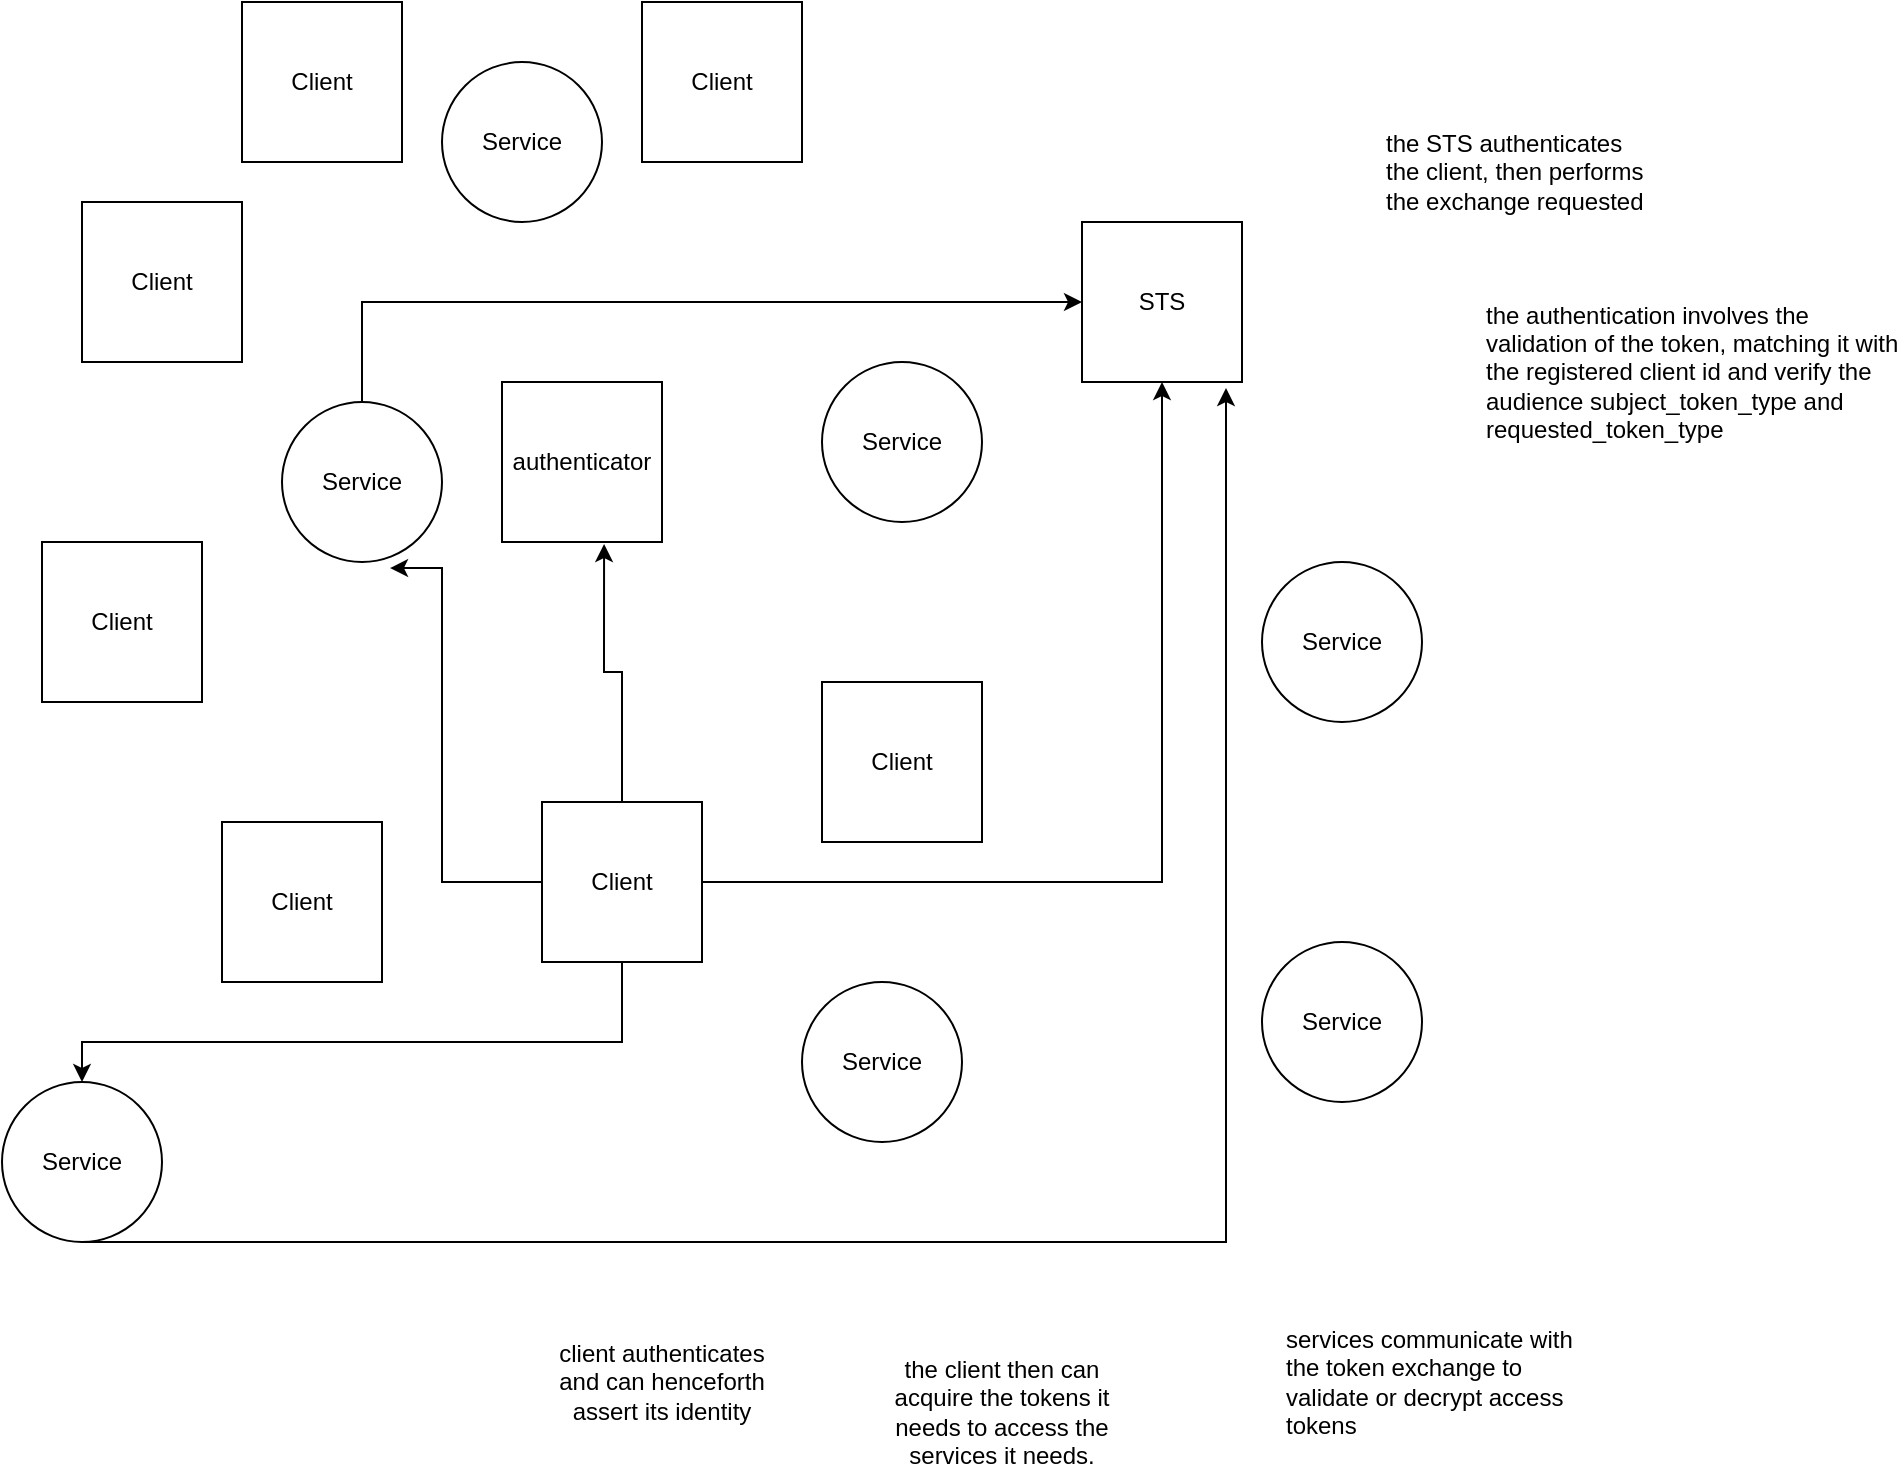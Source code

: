 <mxfile version="18.1.2" type="github" pages="3">
  <diagram id="YVrJ-4OCrlVwxC4zB-cr" name="General">
    <mxGraphModel dx="838" dy="744" grid="1" gridSize="10" guides="1" tooltips="1" connect="1" arrows="1" fold="1" page="1" pageScale="1" pageWidth="1100" pageHeight="850" math="0" shadow="0">
      <root>
        <mxCell id="0" />
        <mxCell id="1" parent="0" />
        <mxCell id="ehPD7D3Yyg8powB8N1Of-1" value="authenticator" style="whiteSpace=wrap;html=1;aspect=fixed;" parent="1" vertex="1">
          <mxGeometry x="290" y="200" width="80" height="80" as="geometry" />
        </mxCell>
        <mxCell id="ehPD7D3Yyg8powB8N1Of-2" value="STS" style="whiteSpace=wrap;html=1;aspect=fixed;" parent="1" vertex="1">
          <mxGeometry x="580" y="120" width="80" height="80" as="geometry" />
        </mxCell>
        <mxCell id="ehPD7D3Yyg8powB8N1Of-3" value="Client" style="whiteSpace=wrap;html=1;aspect=fixed;" parent="1" vertex="1">
          <mxGeometry x="80" y="110" width="80" height="80" as="geometry" />
        </mxCell>
        <mxCell id="ehPD7D3Yyg8powB8N1Of-17" style="edgeStyle=orthogonalEdgeStyle;rounded=0;orthogonalLoop=1;jettySize=auto;html=1;entryX=0.638;entryY=1.013;entryDx=0;entryDy=0;entryPerimeter=0;" parent="1" source="ehPD7D3Yyg8powB8N1Of-4" target="ehPD7D3Yyg8powB8N1Of-1" edge="1">
          <mxGeometry relative="1" as="geometry" />
        </mxCell>
        <mxCell id="ehPD7D3Yyg8powB8N1Of-18" style="edgeStyle=orthogonalEdgeStyle;rounded=0;orthogonalLoop=1;jettySize=auto;html=1;entryX=0.675;entryY=1.038;entryDx=0;entryDy=0;entryPerimeter=0;" parent="1" source="ehPD7D3Yyg8powB8N1Of-4" target="ehPD7D3Yyg8powB8N1Of-12" edge="1">
          <mxGeometry relative="1" as="geometry">
            <Array as="points">
              <mxPoint x="260" y="450" />
              <mxPoint x="260" y="293" />
            </Array>
          </mxGeometry>
        </mxCell>
        <mxCell id="ehPD7D3Yyg8powB8N1Of-19" style="edgeStyle=orthogonalEdgeStyle;rounded=0;orthogonalLoop=1;jettySize=auto;html=1;" parent="1" source="ehPD7D3Yyg8powB8N1Of-4" target="ehPD7D3Yyg8powB8N1Of-2" edge="1">
          <mxGeometry relative="1" as="geometry" />
        </mxCell>
        <mxCell id="ehPD7D3Yyg8powB8N1Of-20" style="edgeStyle=orthogonalEdgeStyle;rounded=0;orthogonalLoop=1;jettySize=auto;html=1;" parent="1" source="ehPD7D3Yyg8powB8N1Of-4" target="ehPD7D3Yyg8powB8N1Of-13" edge="1">
          <mxGeometry relative="1" as="geometry">
            <Array as="points">
              <mxPoint x="350" y="530" />
            </Array>
          </mxGeometry>
        </mxCell>
        <mxCell id="ehPD7D3Yyg8powB8N1Of-4" value="Client" style="whiteSpace=wrap;html=1;aspect=fixed;" parent="1" vertex="1">
          <mxGeometry x="310" y="410" width="80" height="80" as="geometry" />
        </mxCell>
        <mxCell id="ehPD7D3Yyg8powB8N1Of-5" value="Client" style="whiteSpace=wrap;html=1;aspect=fixed;" parent="1" vertex="1">
          <mxGeometry x="60" y="280" width="80" height="80" as="geometry" />
        </mxCell>
        <mxCell id="ehPD7D3Yyg8powB8N1Of-6" value="Client" style="whiteSpace=wrap;html=1;aspect=fixed;" parent="1" vertex="1">
          <mxGeometry x="160" y="10" width="80" height="80" as="geometry" />
        </mxCell>
        <mxCell id="ehPD7D3Yyg8powB8N1Of-7" value="Client" style="whiteSpace=wrap;html=1;aspect=fixed;" parent="1" vertex="1">
          <mxGeometry x="150" y="420" width="80" height="80" as="geometry" />
        </mxCell>
        <mxCell id="ehPD7D3Yyg8powB8N1Of-8" value="Client" style="whiteSpace=wrap;html=1;aspect=fixed;" parent="1" vertex="1">
          <mxGeometry x="360" y="10" width="80" height="80" as="geometry" />
        </mxCell>
        <mxCell id="ehPD7D3Yyg8powB8N1Of-9" value="Client" style="whiteSpace=wrap;html=1;aspect=fixed;" parent="1" vertex="1">
          <mxGeometry x="450" y="350" width="80" height="80" as="geometry" />
        </mxCell>
        <mxCell id="ehPD7D3Yyg8powB8N1Of-10" value="Service" style="ellipse;whiteSpace=wrap;html=1;aspect=fixed;" parent="1" vertex="1">
          <mxGeometry x="440" y="500" width="80" height="80" as="geometry" />
        </mxCell>
        <mxCell id="ehPD7D3Yyg8powB8N1Of-11" value="Service" style="ellipse;whiteSpace=wrap;html=1;aspect=fixed;" parent="1" vertex="1">
          <mxGeometry x="260" y="40" width="80" height="80" as="geometry" />
        </mxCell>
        <mxCell id="7N7fR89nuQmcwuyF4sBW-2" style="edgeStyle=orthogonalEdgeStyle;rounded=0;orthogonalLoop=1;jettySize=auto;html=1;" edge="1" parent="1" source="ehPD7D3Yyg8powB8N1Of-12" target="ehPD7D3Yyg8powB8N1Of-2">
          <mxGeometry relative="1" as="geometry">
            <Array as="points">
              <mxPoint x="220" y="160" />
            </Array>
          </mxGeometry>
        </mxCell>
        <mxCell id="ehPD7D3Yyg8powB8N1Of-12" value="Service" style="ellipse;whiteSpace=wrap;html=1;aspect=fixed;" parent="1" vertex="1">
          <mxGeometry x="180" y="210" width="80" height="80" as="geometry" />
        </mxCell>
        <mxCell id="X4Kf2DB4qoyn9mGoZTyT-1" style="edgeStyle=orthogonalEdgeStyle;rounded=0;orthogonalLoop=1;jettySize=auto;html=1;entryX=0.9;entryY=1.038;entryDx=0;entryDy=0;entryPerimeter=0;" edge="1" parent="1" source="ehPD7D3Yyg8powB8N1Of-13" target="ehPD7D3Yyg8powB8N1Of-2">
          <mxGeometry relative="1" as="geometry">
            <Array as="points">
              <mxPoint x="652" y="630" />
            </Array>
          </mxGeometry>
        </mxCell>
        <mxCell id="ehPD7D3Yyg8powB8N1Of-13" value="Service" style="ellipse;whiteSpace=wrap;html=1;aspect=fixed;" parent="1" vertex="1">
          <mxGeometry x="40" y="550" width="80" height="80" as="geometry" />
        </mxCell>
        <mxCell id="ehPD7D3Yyg8powB8N1Of-14" value="Service" style="ellipse;whiteSpace=wrap;html=1;aspect=fixed;" parent="1" vertex="1">
          <mxGeometry x="670" y="290" width="80" height="80" as="geometry" />
        </mxCell>
        <mxCell id="ehPD7D3Yyg8powB8N1Of-15" value="Service" style="ellipse;whiteSpace=wrap;html=1;aspect=fixed;" parent="1" vertex="1">
          <mxGeometry x="450" y="190" width="80" height="80" as="geometry" />
        </mxCell>
        <mxCell id="ehPD7D3Yyg8powB8N1Of-16" value="Service" style="ellipse;whiteSpace=wrap;html=1;aspect=fixed;" parent="1" vertex="1">
          <mxGeometry x="670" y="480" width="80" height="80" as="geometry" />
        </mxCell>
        <mxCell id="ehPD7D3Yyg8powB8N1Of-21" value="client authenticates and can henceforth assert its identity" style="text;html=1;strokeColor=none;fillColor=none;align=center;verticalAlign=middle;whiteSpace=wrap;rounded=0;" parent="1" vertex="1">
          <mxGeometry x="310" y="675" width="120" height="50" as="geometry" />
        </mxCell>
        <mxCell id="ehPD7D3Yyg8powB8N1Of-23" value="the client then can acquire the tokens it needs to access the services it needs." style="text;html=1;strokeColor=none;fillColor=none;align=center;verticalAlign=middle;whiteSpace=wrap;rounded=0;" parent="1" vertex="1">
          <mxGeometry x="480" y="690" width="120" height="50" as="geometry" />
        </mxCell>
        <mxCell id="7N7fR89nuQmcwuyF4sBW-4" value="services communicate with the token exchange to validate or decrypt access tokens" style="text;html=1;strokeColor=none;fillColor=none;align=left;verticalAlign=middle;whiteSpace=wrap;rounded=0;" vertex="1" parent="1">
          <mxGeometry x="680" y="680" width="150" height="40" as="geometry" />
        </mxCell>
        <mxCell id="7N7fR89nuQmcwuyF4sBW-5" value="the STS authenticates the client, then performs the exchange requested" style="text;html=1;strokeColor=none;fillColor=none;align=left;verticalAlign=middle;whiteSpace=wrap;rounded=0;" vertex="1" parent="1">
          <mxGeometry x="730" y="80" width="140" height="30" as="geometry" />
        </mxCell>
        <mxCell id="X4Kf2DB4qoyn9mGoZTyT-2" value="the authentication involves the validation of the token, matching it with the registered client id and verify the audience subject_token_type and requested_token_type" style="text;html=1;strokeColor=none;fillColor=none;align=left;verticalAlign=middle;whiteSpace=wrap;rounded=0;" vertex="1" parent="1">
          <mxGeometry x="780" y="180" width="210" height="30" as="geometry" />
        </mxCell>
      </root>
    </mxGraphModel>
  </diagram>
  <diagram id="UWZ0nsKvOJkC-e7fJ5gk" name="anatomy">
    <mxGraphModel dx="838" dy="744" grid="1" gridSize="10" guides="1" tooltips="1" connect="1" arrows="1" fold="1" page="1" pageScale="1" pageWidth="1100" pageHeight="850" math="0" shadow="0">
      <root>
        <mxCell id="0" />
        <mxCell id="1" parent="0" />
        <mxCell id="aa8GGaYEE2ObPrm9NSy6-1" value="anatomy of a token" style="text;html=1;strokeColor=none;fillColor=none;align=left;verticalAlign=middle;whiteSpace=wrap;rounded=0;" vertex="1" parent="1">
          <mxGeometry x="40" y="50" width="140" height="30" as="geometry" />
        </mxCell>
        <mxCell id="aa8GGaYEE2ObPrm9NSy6-2" value="header.payload.signature" style="text;html=1;strokeColor=none;fillColor=none;align=left;verticalAlign=middle;whiteSpace=wrap;rounded=0;" vertex="1" parent="1">
          <mxGeometry x="20" y="100" width="60" height="30" as="geometry" />
        </mxCell>
        <mxCell id="aa8GGaYEE2ObPrm9NSy6-3" value="the exchange will possibly modify the header, certainly the signature but the payload remains intact." style="text;html=1;strokeColor=none;fillColor=none;align=left;verticalAlign=middle;whiteSpace=wrap;rounded=0;" vertex="1" parent="1">
          <mxGeometry x="250" y="120" width="290" height="30" as="geometry" />
        </mxCell>
        <mxCell id="aa8GGaYEE2ObPrm9NSy6-4" value="the output token might echo the payload or discard and replace it with a payload of its own." style="text;html=1;strokeColor=none;fillColor=none;align=left;verticalAlign=middle;whiteSpace=wrap;rounded=0;" vertex="1" parent="1">
          <mxGeometry x="250" y="230" width="290" height="30" as="geometry" />
        </mxCell>
      </root>
    </mxGraphModel>
  </diagram>
  <diagram id="FKdYvpjDs7IDzHLWoXFI" name="Classes">
    <mxGraphModel dx="838" dy="744" grid="1" gridSize="10" guides="1" tooltips="1" connect="1" arrows="1" fold="1" page="1" pageScale="1" pageWidth="1100" pageHeight="850" math="0" shadow="0">
      <root>
        <mxCell id="0" />
        <mxCell id="1" parent="0" />
        <mxCell id="RuVR8CBOVKHGjoYvXoHK-1" value="Issuer" style="swimlane;fontStyle=1;align=center;verticalAlign=top;childLayout=stackLayout;horizontal=1;startSize=26;horizontalStack=0;resizeParent=1;resizeParentMax=0;resizeLast=0;collapsible=1;marginBottom=0;" vertex="1" parent="1">
          <mxGeometry x="40" y="470" width="160" height="86" as="geometry" />
        </mxCell>
        <mxCell id="RuVR8CBOVKHGjoYvXoHK-2" value="+ field: type" style="text;strokeColor=none;fillColor=none;align=left;verticalAlign=top;spacingLeft=4;spacingRight=4;overflow=hidden;rotatable=0;points=[[0,0.5],[1,0.5]];portConstraint=eastwest;" vertex="1" parent="RuVR8CBOVKHGjoYvXoHK-1">
          <mxGeometry y="26" width="160" height="26" as="geometry" />
        </mxCell>
        <mxCell id="RuVR8CBOVKHGjoYvXoHK-3" value="" style="line;strokeWidth=1;fillColor=none;align=left;verticalAlign=middle;spacingTop=-1;spacingLeft=3;spacingRight=3;rotatable=0;labelPosition=right;points=[];portConstraint=eastwest;" vertex="1" parent="RuVR8CBOVKHGjoYvXoHK-1">
          <mxGeometry y="52" width="160" height="8" as="geometry" />
        </mxCell>
        <mxCell id="RuVR8CBOVKHGjoYvXoHK-4" value="+ method(type): type" style="text;strokeColor=none;fillColor=none;align=left;verticalAlign=top;spacingLeft=4;spacingRight=4;overflow=hidden;rotatable=0;points=[[0,0.5],[1,0.5]];portConstraint=eastwest;" vertex="1" parent="RuVR8CBOVKHGjoYvXoHK-1">
          <mxGeometry y="60" width="160" height="26" as="geometry" />
        </mxCell>
        <mxCell id="RuVR8CBOVKHGjoYvXoHK-6" value="Client" style="swimlane;fontStyle=1;align=center;verticalAlign=top;childLayout=stackLayout;horizontal=1;startSize=26;horizontalStack=0;resizeParent=1;resizeParentMax=0;resizeLast=0;collapsible=1;marginBottom=0;" vertex="1" parent="1">
          <mxGeometry x="220" y="40" width="160" height="86" as="geometry" />
        </mxCell>
        <mxCell id="RuVR8CBOVKHGjoYvXoHK-7" value="+ field: type" style="text;strokeColor=none;fillColor=none;align=left;verticalAlign=top;spacingLeft=4;spacingRight=4;overflow=hidden;rotatable=0;points=[[0,0.5],[1,0.5]];portConstraint=eastwest;" vertex="1" parent="RuVR8CBOVKHGjoYvXoHK-6">
          <mxGeometry y="26" width="160" height="26" as="geometry" />
        </mxCell>
        <mxCell id="RuVR8CBOVKHGjoYvXoHK-8" value="" style="line;strokeWidth=1;fillColor=none;align=left;verticalAlign=middle;spacingTop=-1;spacingLeft=3;spacingRight=3;rotatable=0;labelPosition=right;points=[];portConstraint=eastwest;" vertex="1" parent="RuVR8CBOVKHGjoYvXoHK-6">
          <mxGeometry y="52" width="160" height="8" as="geometry" />
        </mxCell>
        <mxCell id="RuVR8CBOVKHGjoYvXoHK-9" value="+ method(type): type" style="text;strokeColor=none;fillColor=none;align=left;verticalAlign=top;spacingLeft=4;spacingRight=4;overflow=hidden;rotatable=0;points=[[0,0.5],[1,0.5]];portConstraint=eastwest;" vertex="1" parent="RuVR8CBOVKHGjoYvXoHK-6">
          <mxGeometry y="60" width="160" height="26" as="geometry" />
        </mxCell>
        <mxCell id="RuVR8CBOVKHGjoYvXoHK-10" value="Validator" style="swimlane;fontStyle=1;align=center;verticalAlign=top;childLayout=stackLayout;horizontal=1;startSize=26;horizontalStack=0;resizeParent=1;resizeParentMax=0;resizeLast=0;collapsible=1;marginBottom=0;" vertex="1" parent="1">
          <mxGeometry x="220" y="470" width="160" height="86" as="geometry" />
        </mxCell>
        <mxCell id="RuVR8CBOVKHGjoYvXoHK-11" value="+ field: type" style="text;strokeColor=none;fillColor=none;align=left;verticalAlign=top;spacingLeft=4;spacingRight=4;overflow=hidden;rotatable=0;points=[[0,0.5],[1,0.5]];portConstraint=eastwest;" vertex="1" parent="RuVR8CBOVKHGjoYvXoHK-10">
          <mxGeometry y="26" width="160" height="26" as="geometry" />
        </mxCell>
        <mxCell id="RuVR8CBOVKHGjoYvXoHK-12" value="" style="line;strokeWidth=1;fillColor=none;align=left;verticalAlign=middle;spacingTop=-1;spacingLeft=3;spacingRight=3;rotatable=0;labelPosition=right;points=[];portConstraint=eastwest;" vertex="1" parent="RuVR8CBOVKHGjoYvXoHK-10">
          <mxGeometry y="52" width="160" height="8" as="geometry" />
        </mxCell>
        <mxCell id="RuVR8CBOVKHGjoYvXoHK-13" value="+ method(type): type" style="text;strokeColor=none;fillColor=none;align=left;verticalAlign=top;spacingLeft=4;spacingRight=4;overflow=hidden;rotatable=0;points=[[0,0.5],[1,0.5]];portConstraint=eastwest;" vertex="1" parent="RuVR8CBOVKHGjoYvXoHK-10">
          <mxGeometry y="60" width="160" height="26" as="geometry" />
        </mxCell>
        <mxCell id="RuVR8CBOVKHGjoYvXoHK-14" value="Authenticator" style="swimlane;fontStyle=1;align=center;verticalAlign=top;childLayout=stackLayout;horizontal=1;startSize=26;horizontalStack=0;resizeParent=1;resizeParentMax=0;resizeLast=0;collapsible=1;marginBottom=0;" vertex="1" parent="1">
          <mxGeometry x="220" y="300" width="160" height="86" as="geometry" />
        </mxCell>
        <mxCell id="RuVR8CBOVKHGjoYvXoHK-15" value="+ field: type" style="text;strokeColor=none;fillColor=none;align=left;verticalAlign=top;spacingLeft=4;spacingRight=4;overflow=hidden;rotatable=0;points=[[0,0.5],[1,0.5]];portConstraint=eastwest;" vertex="1" parent="RuVR8CBOVKHGjoYvXoHK-14">
          <mxGeometry y="26" width="160" height="26" as="geometry" />
        </mxCell>
        <mxCell id="RuVR8CBOVKHGjoYvXoHK-16" value="" style="line;strokeWidth=1;fillColor=none;align=left;verticalAlign=middle;spacingTop=-1;spacingLeft=3;spacingRight=3;rotatable=0;labelPosition=right;points=[];portConstraint=eastwest;" vertex="1" parent="RuVR8CBOVKHGjoYvXoHK-14">
          <mxGeometry y="52" width="160" height="8" as="geometry" />
        </mxCell>
        <mxCell id="RuVR8CBOVKHGjoYvXoHK-17" value="+ method(type): type" style="text;strokeColor=none;fillColor=none;align=left;verticalAlign=top;spacingLeft=4;spacingRight=4;overflow=hidden;rotatable=0;points=[[0,0.5],[1,0.5]];portConstraint=eastwest;" vertex="1" parent="RuVR8CBOVKHGjoYvXoHK-14">
          <mxGeometry y="60" width="160" height="26" as="geometry" />
        </mxCell>
        <mxCell id="RuVR8CBOVKHGjoYvXoHK-18" value="Token Service" style="html=1;" vertex="1" parent="1">
          <mxGeometry x="245" y="200" width="110" height="50" as="geometry" />
        </mxCell>
        <mxCell id="RuVR8CBOVKHGjoYvXoHK-19" value="Enricher" style="swimlane;fontStyle=1;align=center;verticalAlign=top;childLayout=stackLayout;horizontal=1;startSize=26;horizontalStack=0;resizeParent=1;resizeParentMax=0;resizeLast=0;collapsible=1;marginBottom=0;" vertex="1" parent="1">
          <mxGeometry x="400" y="470" width="160" height="86" as="geometry" />
        </mxCell>
        <mxCell id="RuVR8CBOVKHGjoYvXoHK-20" value="+ field: type" style="text;strokeColor=none;fillColor=none;align=left;verticalAlign=top;spacingLeft=4;spacingRight=4;overflow=hidden;rotatable=0;points=[[0,0.5],[1,0.5]];portConstraint=eastwest;" vertex="1" parent="RuVR8CBOVKHGjoYvXoHK-19">
          <mxGeometry y="26" width="160" height="26" as="geometry" />
        </mxCell>
        <mxCell id="RuVR8CBOVKHGjoYvXoHK-21" value="" style="line;strokeWidth=1;fillColor=none;align=left;verticalAlign=middle;spacingTop=-1;spacingLeft=3;spacingRight=3;rotatable=0;labelPosition=right;points=[];portConstraint=eastwest;" vertex="1" parent="RuVR8CBOVKHGjoYvXoHK-19">
          <mxGeometry y="52" width="160" height="8" as="geometry" />
        </mxCell>
        <mxCell id="RuVR8CBOVKHGjoYvXoHK-22" value="+ method(type): type" style="text;strokeColor=none;fillColor=none;align=left;verticalAlign=top;spacingLeft=4;spacingRight=4;overflow=hidden;rotatable=0;points=[[0,0.5],[1,0.5]];portConstraint=eastwest;" vertex="1" parent="RuVR8CBOVKHGjoYvXoHK-19">
          <mxGeometry y="60" width="160" height="26" as="geometry" />
        </mxCell>
        <mxCell id="RuVR8CBOVKHGjoYvXoHK-23" value="Decryptor" style="swimlane;fontStyle=1;align=center;verticalAlign=top;childLayout=stackLayout;horizontal=1;startSize=26;horizontalStack=0;resizeParent=1;resizeParentMax=0;resizeLast=0;collapsible=1;marginBottom=0;" vertex="1" parent="1">
          <mxGeometry x="580" y="470" width="160" height="86" as="geometry" />
        </mxCell>
        <mxCell id="RuVR8CBOVKHGjoYvXoHK-24" value="+ field: type" style="text;strokeColor=none;fillColor=none;align=left;verticalAlign=top;spacingLeft=4;spacingRight=4;overflow=hidden;rotatable=0;points=[[0,0.5],[1,0.5]];portConstraint=eastwest;" vertex="1" parent="RuVR8CBOVKHGjoYvXoHK-23">
          <mxGeometry y="26" width="160" height="26" as="geometry" />
        </mxCell>
        <mxCell id="RuVR8CBOVKHGjoYvXoHK-25" value="" style="line;strokeWidth=1;fillColor=none;align=left;verticalAlign=middle;spacingTop=-1;spacingLeft=3;spacingRight=3;rotatable=0;labelPosition=right;points=[];portConstraint=eastwest;" vertex="1" parent="RuVR8CBOVKHGjoYvXoHK-23">
          <mxGeometry y="52" width="160" height="8" as="geometry" />
        </mxCell>
        <mxCell id="RuVR8CBOVKHGjoYvXoHK-26" value="+ method(type): type" style="text;strokeColor=none;fillColor=none;align=left;verticalAlign=top;spacingLeft=4;spacingRight=4;overflow=hidden;rotatable=0;points=[[0,0.5],[1,0.5]];portConstraint=eastwest;" vertex="1" parent="RuVR8CBOVKHGjoYvXoHK-23">
          <mxGeometry y="60" width="160" height="26" as="geometry" />
        </mxCell>
        <mxCell id="RuVR8CBOVKHGjoYvXoHK-27" value="Encryptor" style="swimlane;fontStyle=1;align=center;verticalAlign=top;childLayout=stackLayout;horizontal=1;startSize=26;horizontalStack=0;resizeParent=1;resizeParentMax=0;resizeLast=0;collapsible=1;marginBottom=0;" vertex="1" parent="1">
          <mxGeometry x="760" y="470" width="160" height="86" as="geometry" />
        </mxCell>
        <mxCell id="RuVR8CBOVKHGjoYvXoHK-28" value="+ field: type" style="text;strokeColor=none;fillColor=none;align=left;verticalAlign=top;spacingLeft=4;spacingRight=4;overflow=hidden;rotatable=0;points=[[0,0.5],[1,0.5]];portConstraint=eastwest;" vertex="1" parent="RuVR8CBOVKHGjoYvXoHK-27">
          <mxGeometry y="26" width="160" height="26" as="geometry" />
        </mxCell>
        <mxCell id="RuVR8CBOVKHGjoYvXoHK-29" value="" style="line;strokeWidth=1;fillColor=none;align=left;verticalAlign=middle;spacingTop=-1;spacingLeft=3;spacingRight=3;rotatable=0;labelPosition=right;points=[];portConstraint=eastwest;" vertex="1" parent="RuVR8CBOVKHGjoYvXoHK-27">
          <mxGeometry y="52" width="160" height="8" as="geometry" />
        </mxCell>
        <mxCell id="RuVR8CBOVKHGjoYvXoHK-30" value="+ method(type): type" style="text;strokeColor=none;fillColor=none;align=left;verticalAlign=top;spacingLeft=4;spacingRight=4;overflow=hidden;rotatable=0;points=[[0,0.5],[1,0.5]];portConstraint=eastwest;" vertex="1" parent="RuVR8CBOVKHGjoYvXoHK-27">
          <mxGeometry y="60" width="160" height="26" as="geometry" />
        </mxCell>
        <mxCell id="RuVR8CBOVKHGjoYvXoHK-31" value="Configurator" style="swimlane;fontStyle=1;align=center;verticalAlign=top;childLayout=stackLayout;horizontal=1;startSize=26;horizontalStack=0;resizeParent=1;resizeParentMax=0;resizeLast=0;collapsible=1;marginBottom=0;" vertex="1" parent="1">
          <mxGeometry x="570" y="160" width="250" height="160" as="geometry" />
        </mxCell>
        <mxCell id="RuVR8CBOVKHGjoYvXoHK-32" value="+ field: type" style="text;strokeColor=none;fillColor=none;align=left;verticalAlign=top;spacingLeft=4;spacingRight=4;overflow=hidden;rotatable=0;points=[[0,0.5],[1,0.5]];portConstraint=eastwest;" vertex="1" parent="RuVR8CBOVKHGjoYvXoHK-31">
          <mxGeometry y="26" width="250" height="26" as="geometry" />
        </mxCell>
        <mxCell id="RuVR8CBOVKHGjoYvXoHK-33" value="" style="line;strokeWidth=1;fillColor=none;align=left;verticalAlign=middle;spacingTop=-1;spacingLeft=3;spacingRight=3;rotatable=0;labelPosition=right;points=[];portConstraint=eastwest;" vertex="1" parent="RuVR8CBOVKHGjoYvXoHK-31">
          <mxGeometry y="52" width="250" height="8" as="geometry" />
        </mxCell>
        <mxCell id="RuVR8CBOVKHGjoYvXoHK-34" value="+ addAuthenticator(authenticator): bool&#xa;+ addIsser(issuer): bool&#xa;+ addValidator(validator): bool&#xa;+ addEnricher(enricher): bool&#xa;+ addDecryptor(decryptor): bool&#xa;+ addEncryptor(encryptor): bool&#xa;" style="text;strokeColor=none;fillColor=none;align=left;verticalAlign=top;spacingLeft=4;spacingRight=4;overflow=hidden;rotatable=0;points=[[0,0.5],[1,0.5]];portConstraint=eastwest;" vertex="1" parent="RuVR8CBOVKHGjoYvXoHK-31">
          <mxGeometry y="60" width="250" height="100" as="geometry" />
        </mxCell>
        <mxCell id="RuVR8CBOVKHGjoYvXoHK-35" style="edgeStyle=orthogonalEdgeStyle;rounded=0;orthogonalLoop=1;jettySize=auto;html=1;entryX=1;entryY=0.5;entryDx=0;entryDy=0;" edge="1" parent="1" source="RuVR8CBOVKHGjoYvXoHK-34" target="RuVR8CBOVKHGjoYvXoHK-18">
          <mxGeometry relative="1" as="geometry">
            <mxPoint x="430" y="220" as="targetPoint" />
          </mxGeometry>
        </mxCell>
      </root>
    </mxGraphModel>
  </diagram>
</mxfile>
